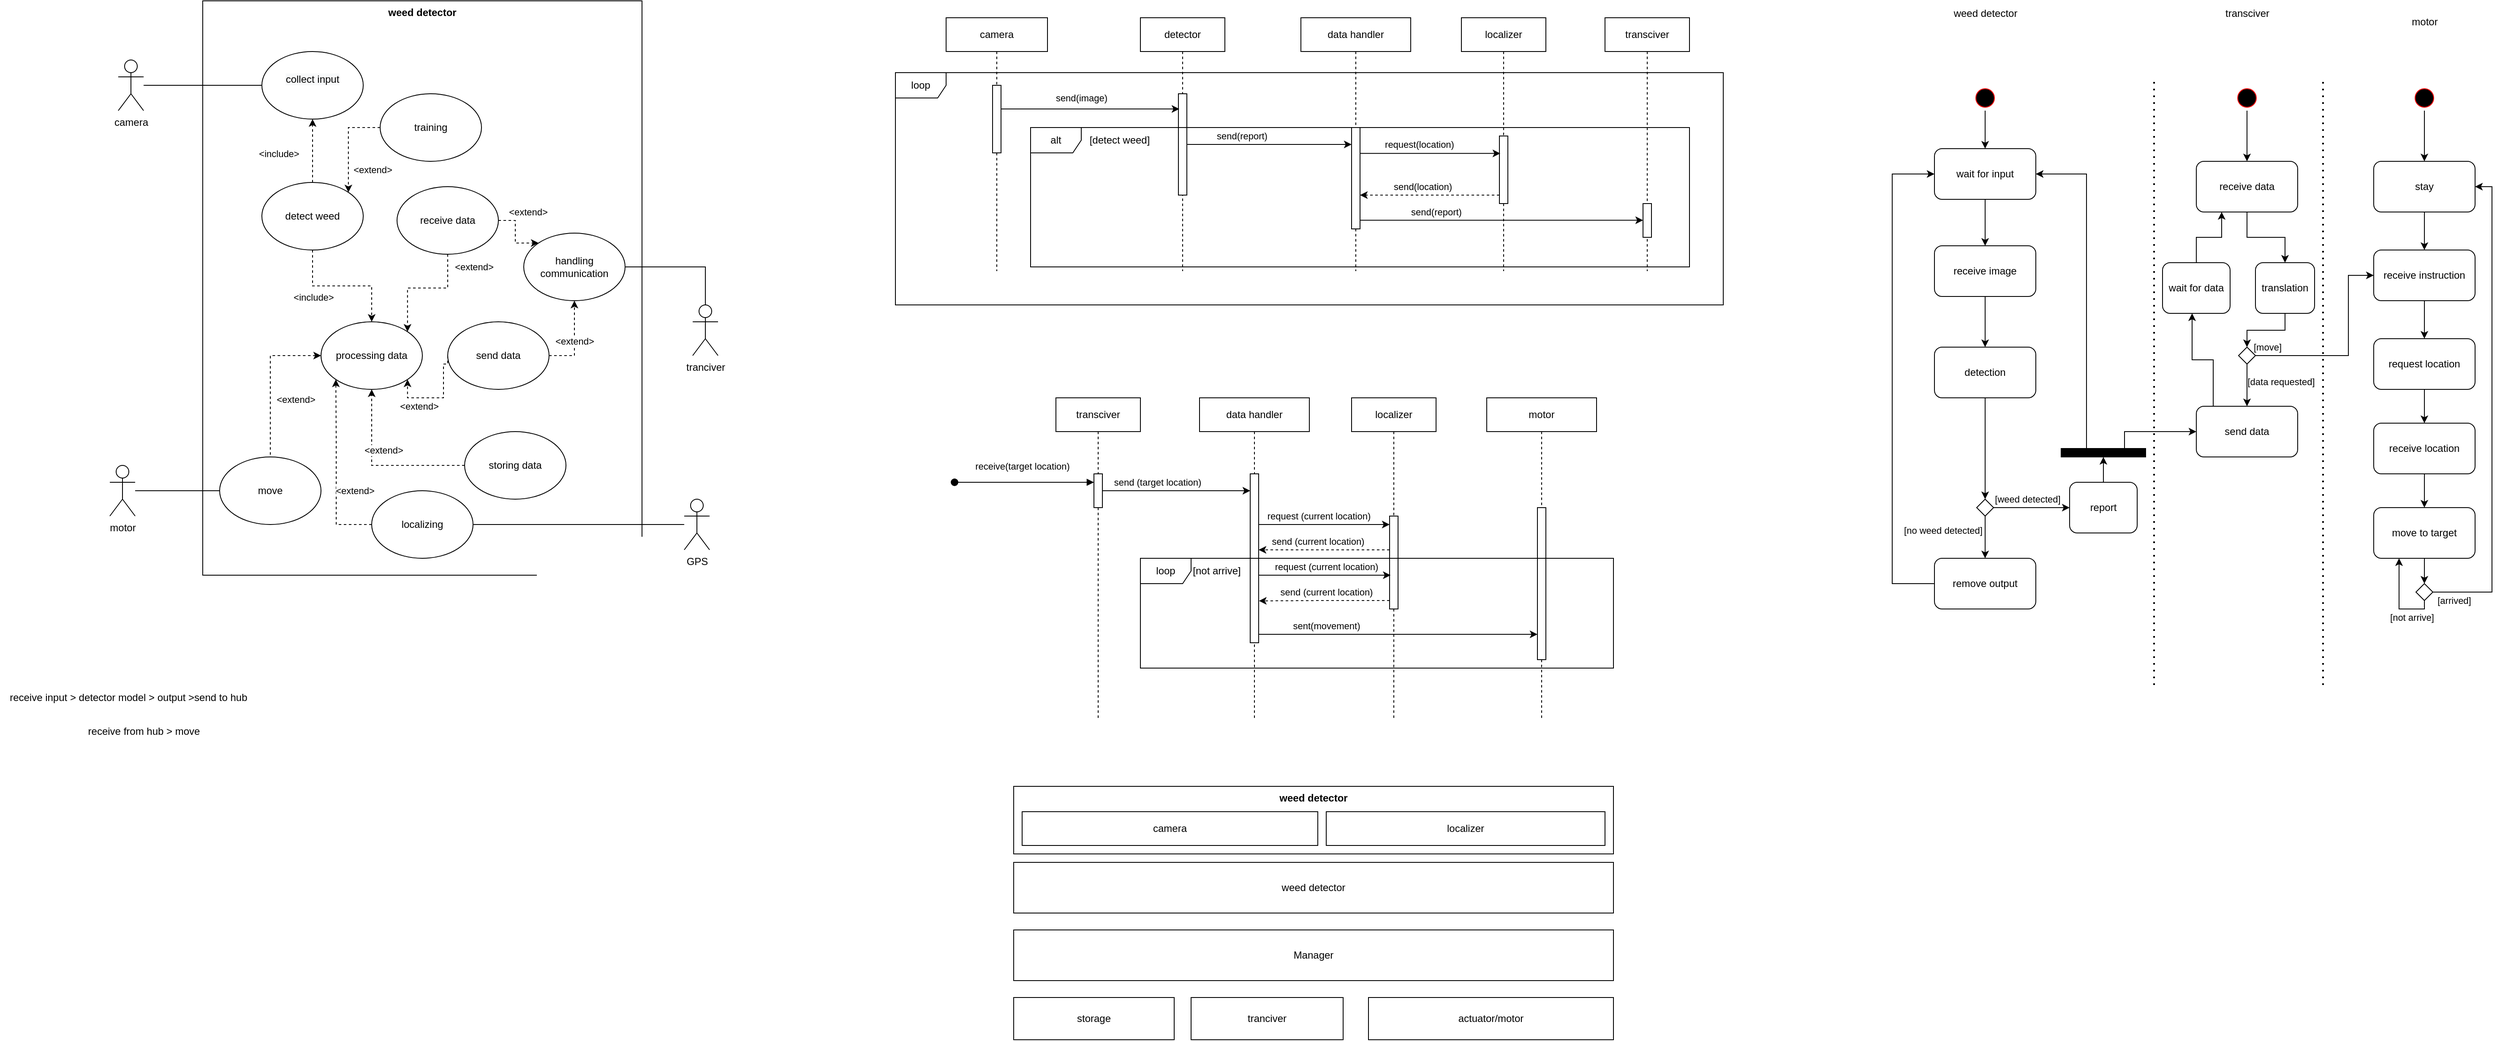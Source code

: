 <mxfile version="20.2.3" type="device"><diagram id="cPdvbUJufY-7eQ-zWyIQ" name="Page-1"><mxGraphModel dx="2062" dy="1217" grid="1" gridSize="10" guides="1" tooltips="1" connect="1" arrows="1" fold="1" page="1" pageScale="1.5" pageWidth="900" pageHeight="1600" math="0" shadow="0"><root><mxCell id="0"/><mxCell id="1" parent="0"/><mxCell id="pvuT9iP43t18i5Wl4OXj-112" value="weed detector" style="shape=rect;html=1;verticalAlign=top;fontStyle=1;whiteSpace=wrap;align=center;" parent="1" vertex="1"><mxGeometry x="1210" y="1160" width="710" height="80" as="geometry"/></mxCell><mxCell id="pvuT9iP43t18i5Wl4OXj-4" value="weed detector" style="shape=rect;html=1;verticalAlign=top;fontStyle=1;whiteSpace=wrap;align=center;" parent="1" vertex="1"><mxGeometry x="250" y="230" width="520" height="680" as="geometry"/></mxCell><mxCell id="pvuT9iP43t18i5Wl4OXj-39" style="edgeStyle=orthogonalEdgeStyle;rounded=0;orthogonalLoop=1;jettySize=auto;html=1;startArrow=none;startFill=0;endArrow=none;endFill=0;" parent="1" source="pvuT9iP43t18i5Wl4OXj-3" target="pvuT9iP43t18i5Wl4OXj-8" edge="1"><mxGeometry relative="1" as="geometry"><Array as="points"><mxPoint x="220" y="330"/><mxPoint x="220" y="330"/></Array></mxGeometry></mxCell><mxCell id="pvuT9iP43t18i5Wl4OXj-3" value="camera" style="shape=umlActor;html=1;verticalLabelPosition=bottom;verticalAlign=top;align=center;" parent="1" vertex="1"><mxGeometry x="150" y="300" width="30" height="60" as="geometry"/></mxCell><mxCell id="pvuT9iP43t18i5Wl4OXj-8" value="&#10;&lt;span style=&quot;color: rgb(0, 0, 0); font-family: Helvetica; font-size: 12px; font-style: normal; font-variant-ligatures: normal; font-variant-caps: normal; font-weight: 400; letter-spacing: normal; orphans: 2; text-align: center; text-indent: 0px; text-transform: none; widows: 2; word-spacing: 0px; -webkit-text-stroke-width: 0px; background-color: rgb(248, 249, 250); text-decoration-thickness: initial; text-decoration-style: initial; text-decoration-color: initial; float: none; display: inline !important;&quot;&gt;collect input&lt;/span&gt;&#10;&#10;" style="ellipse;whiteSpace=wrap;html=1;" parent="1" vertex="1"><mxGeometry x="320" y="290" width="120" height="80" as="geometry"/></mxCell><mxCell id="pvuT9iP43t18i5Wl4OXj-17" style="edgeStyle=orthogonalEdgeStyle;rounded=0;orthogonalLoop=1;jettySize=auto;html=1;dashed=1;" parent="1" source="pvuT9iP43t18i5Wl4OXj-9" target="pvuT9iP43t18i5Wl4OXj-8" edge="1"><mxGeometry relative="1" as="geometry"/></mxCell><mxCell id="pvuT9iP43t18i5Wl4OXj-18" value="&amp;lt;include&amp;gt;" style="edgeLabel;html=1;align=center;verticalAlign=middle;resizable=0;points=[];" parent="pvuT9iP43t18i5Wl4OXj-17" vertex="1" connectable="0"><mxGeometry x="-0.263" y="3" relative="1" as="geometry"><mxPoint x="-37" y="-7" as="offset"/></mxGeometry></mxCell><mxCell id="pvuT9iP43t18i5Wl4OXj-20" style="edgeStyle=orthogonalEdgeStyle;rounded=0;orthogonalLoop=1;jettySize=auto;html=1;dashed=1;" parent="1" source="pvuT9iP43t18i5Wl4OXj-9" target="pvuT9iP43t18i5Wl4OXj-16" edge="1"><mxGeometry relative="1" as="geometry"/></mxCell><mxCell id="pvuT9iP43t18i5Wl4OXj-47" value="&amp;lt;include&amp;gt;" style="edgeLabel;html=1;align=center;verticalAlign=middle;resizable=0;points=[];" parent="pvuT9iP43t18i5Wl4OXj-20" vertex="1" connectable="0"><mxGeometry x="-0.107" y="5" relative="1" as="geometry"><mxPoint x="-26" y="18" as="offset"/></mxGeometry></mxCell><mxCell id="pvuT9iP43t18i5Wl4OXj-9" value="detect weed" style="ellipse;whiteSpace=wrap;html=1;" parent="1" vertex="1"><mxGeometry x="320" y="445" width="120" height="80" as="geometry"/></mxCell><mxCell id="I9zt_ME1HJz6lE2n356L-4" style="edgeStyle=orthogonalEdgeStyle;rounded=0;orthogonalLoop=1;jettySize=auto;html=1;dashed=1;endArrow=classic;endFill=1;" parent="1" source="pvuT9iP43t18i5Wl4OXj-12" target="I9zt_ME1HJz6lE2n356L-1" edge="1"><mxGeometry relative="1" as="geometry"><Array as="points"><mxPoint x="690" y="650"/></Array></mxGeometry></mxCell><mxCell id="I9zt_ME1HJz6lE2n356L-5" value="&amp;lt;extend&amp;gt;" style="edgeLabel;html=1;align=center;verticalAlign=middle;resizable=0;points=[];" parent="I9zt_ME1HJz6lE2n356L-4" vertex="1" connectable="0"><mxGeometry x="-0.009" relative="1" as="geometry"><mxPoint as="offset"/></mxGeometry></mxCell><mxCell id="pvuT9iP43t18i5Wl4OXj-12" value="send data" style="ellipse;whiteSpace=wrap;html=1;" parent="1" vertex="1"><mxGeometry x="540" y="610" width="120" height="80" as="geometry"/></mxCell><mxCell id="I9zt_ME1HJz6lE2n356L-3" style="edgeStyle=orthogonalEdgeStyle;rounded=0;orthogonalLoop=1;jettySize=auto;html=1;entryX=0;entryY=0;entryDx=0;entryDy=0;endArrow=classic;endFill=1;dashed=1;" parent="1" source="pvuT9iP43t18i5Wl4OXj-13" target="I9zt_ME1HJz6lE2n356L-1" edge="1"><mxGeometry relative="1" as="geometry"/></mxCell><mxCell id="I9zt_ME1HJz6lE2n356L-6" value="&amp;lt;extend&amp;gt;" style="edgeLabel;html=1;align=center;verticalAlign=middle;resizable=0;points=[];" parent="I9zt_ME1HJz6lE2n356L-3" vertex="1" connectable="0"><mxGeometry x="-0.549" relative="1" as="geometry"><mxPoint x="18" y="-10" as="offset"/></mxGeometry></mxCell><mxCell id="pvuT9iP43t18i5Wl4OXj-13" value="receive data" style="ellipse;whiteSpace=wrap;html=1;" parent="1" vertex="1"><mxGeometry x="480" y="450" width="120" height="80" as="geometry"/></mxCell><mxCell id="pvuT9iP43t18i5Wl4OXj-14" value="tranciver" style="shape=umlActor;verticalLabelPosition=bottom;verticalAlign=top;html=1;outlineConnect=0;" parent="1" vertex="1"><mxGeometry x="830" y="590" width="30" height="60" as="geometry"/></mxCell><mxCell id="pvuT9iP43t18i5Wl4OXj-21" style="edgeStyle=orthogonalEdgeStyle;rounded=0;orthogonalLoop=1;jettySize=auto;html=1;entryX=1;entryY=0;entryDx=0;entryDy=0;dashed=1;" parent="1" source="pvuT9iP43t18i5Wl4OXj-13" target="pvuT9iP43t18i5Wl4OXj-16" edge="1"><mxGeometry relative="1" as="geometry"/></mxCell><mxCell id="pvuT9iP43t18i5Wl4OXj-23" value="&amp;lt;extend&amp;gt;" style="edgeLabel;html=1;align=center;verticalAlign=middle;resizable=0;points=[];" parent="pvuT9iP43t18i5Wl4OXj-21" vertex="1" connectable="0"><mxGeometry x="0.115" y="3" relative="1" as="geometry"><mxPoint x="68" y="-28" as="offset"/></mxGeometry></mxCell><mxCell id="pvuT9iP43t18i5Wl4OXj-22" style="edgeStyle=orthogonalEdgeStyle;rounded=0;orthogonalLoop=1;jettySize=auto;html=1;entryX=1;entryY=1;entryDx=0;entryDy=0;dashed=1;exitX=0;exitY=0.5;exitDx=0;exitDy=0;" parent="1" source="pvuT9iP43t18i5Wl4OXj-12" target="pvuT9iP43t18i5Wl4OXj-16" edge="1"><mxGeometry relative="1" as="geometry"><Array as="points"><mxPoint x="535" y="660"/><mxPoint x="535" y="700"/><mxPoint x="492" y="700"/></Array></mxGeometry></mxCell><mxCell id="pvuT9iP43t18i5Wl4OXj-24" value="&amp;lt;extend&amp;gt;" style="edgeLabel;html=1;align=center;verticalAlign=middle;resizable=0;points=[];" parent="pvuT9iP43t18i5Wl4OXj-22" vertex="1" connectable="0"><mxGeometry x="0.177" y="2" relative="1" as="geometry"><mxPoint x="-14" y="8" as="offset"/></mxGeometry></mxCell><mxCell id="pvuT9iP43t18i5Wl4OXj-45" style="edgeStyle=orthogonalEdgeStyle;rounded=0;orthogonalLoop=1;jettySize=auto;html=1;startArrow=classic;startFill=1;endArrow=none;endFill=0;exitX=0;exitY=0.5;exitDx=0;exitDy=0;dashed=1;" parent="1" source="pvuT9iP43t18i5Wl4OXj-16" target="pvuT9iP43t18i5Wl4OXj-33" edge="1"><mxGeometry relative="1" as="geometry"/></mxCell><mxCell id="pvuT9iP43t18i5Wl4OXj-46" value="&amp;lt;extend&amp;gt;" style="edgeLabel;html=1;align=center;verticalAlign=middle;resizable=0;points=[];" parent="pvuT9iP43t18i5Wl4OXj-45" vertex="1" connectable="0"><mxGeometry x="0.244" y="-1" relative="1" as="geometry"><mxPoint x="31" as="offset"/></mxGeometry></mxCell><mxCell id="pvuT9iP43t18i5Wl4OXj-16" value="processing data" style="ellipse;whiteSpace=wrap;html=1;" parent="1" vertex="1"><mxGeometry x="390" y="610" width="120" height="80" as="geometry"/></mxCell><mxCell id="pvuT9iP43t18i5Wl4OXj-25" value="receive input &amp;gt; detector model &amp;gt; output &amp;gt;send to hub&amp;nbsp;&amp;nbsp;" style="text;html=1;align=center;verticalAlign=middle;resizable=0;points=[];autosize=1;strokeColor=none;fillColor=none;" parent="1" vertex="1"><mxGeometry x="10" y="1040" width="310" height="30" as="geometry"/></mxCell><mxCell id="pvuT9iP43t18i5Wl4OXj-27" style="edgeStyle=orthogonalEdgeStyle;rounded=0;orthogonalLoop=1;jettySize=auto;html=1;entryX=1;entryY=0;entryDx=0;entryDy=0;dashed=1;" parent="1" source="pvuT9iP43t18i5Wl4OXj-26" target="pvuT9iP43t18i5Wl4OXj-9" edge="1"><mxGeometry relative="1" as="geometry"/></mxCell><mxCell id="pvuT9iP43t18i5Wl4OXj-28" value="&amp;lt;extend&amp;gt;" style="edgeLabel;html=1;align=center;verticalAlign=middle;resizable=0;points=[];" parent="pvuT9iP43t18i5Wl4OXj-27" vertex="1" connectable="0"><mxGeometry x="0.27" y="4" relative="1" as="geometry"><mxPoint x="24" y="15" as="offset"/></mxGeometry></mxCell><mxCell id="pvuT9iP43t18i5Wl4OXj-26" value="training" style="ellipse;whiteSpace=wrap;html=1;" parent="1" vertex="1"><mxGeometry x="460" y="340" width="120" height="80" as="geometry"/></mxCell><mxCell id="pvuT9iP43t18i5Wl4OXj-30" style="edgeStyle=orthogonalEdgeStyle;rounded=0;orthogonalLoop=1;jettySize=auto;html=1;dashed=1;" parent="1" source="pvuT9iP43t18i5Wl4OXj-29" target="pvuT9iP43t18i5Wl4OXj-16" edge="1"><mxGeometry relative="1" as="geometry"/></mxCell><mxCell id="pvuT9iP43t18i5Wl4OXj-31" value="&amp;lt;extend&amp;gt;" style="edgeLabel;html=1;align=center;verticalAlign=middle;resizable=0;points=[];" parent="pvuT9iP43t18i5Wl4OXj-30" vertex="1" connectable="0"><mxGeometry x="-0.154" y="-4" relative="1" as="geometry"><mxPoint x="-12" y="-14" as="offset"/></mxGeometry></mxCell><mxCell id="pvuT9iP43t18i5Wl4OXj-29" value="storing data" style="ellipse;whiteSpace=wrap;html=1;" parent="1" vertex="1"><mxGeometry x="560" y="740" width="120" height="80" as="geometry"/></mxCell><mxCell id="pvuT9iP43t18i5Wl4OXj-32" value="receive from hub &amp;gt; move" style="text;html=1;align=center;verticalAlign=middle;resizable=0;points=[];autosize=1;strokeColor=none;fillColor=none;" parent="1" vertex="1"><mxGeometry x="100" y="1080" width="160" height="30" as="geometry"/></mxCell><mxCell id="pvuT9iP43t18i5Wl4OXj-33" value="move" style="ellipse;whiteSpace=wrap;html=1;" parent="1" vertex="1"><mxGeometry x="270" y="770" width="120" height="80" as="geometry"/></mxCell><mxCell id="pvuT9iP43t18i5Wl4OXj-41" style="edgeStyle=orthogonalEdgeStyle;rounded=0;orthogonalLoop=1;jettySize=auto;html=1;startArrow=none;startFill=0;endArrow=none;endFill=0;" parent="1" source="pvuT9iP43t18i5Wl4OXj-36" target="pvuT9iP43t18i5Wl4OXj-33" edge="1"><mxGeometry relative="1" as="geometry"/></mxCell><mxCell id="pvuT9iP43t18i5Wl4OXj-36" value="motor" style="shape=umlActor;html=1;verticalLabelPosition=bottom;verticalAlign=top;align=center;" parent="1" vertex="1"><mxGeometry x="140" y="780" width="30" height="60" as="geometry"/></mxCell><mxCell id="pvuT9iP43t18i5Wl4OXj-49" value="camera" style="shape=umlLifeline;perimeter=lifelinePerimeter;whiteSpace=wrap;html=1;container=1;collapsible=0;recursiveResize=0;outlineConnect=0;" parent="1" vertex="1"><mxGeometry x="1130" y="250" width="120" height="300" as="geometry"/></mxCell><mxCell id="pvuT9iP43t18i5Wl4OXj-54" value="" style="html=1;points=[];perimeter=orthogonalPerimeter;" parent="pvuT9iP43t18i5Wl4OXj-49" vertex="1"><mxGeometry x="55" y="80" width="10" height="80" as="geometry"/></mxCell><mxCell id="pvuT9iP43t18i5Wl4OXj-50" value="detector" style="shape=umlLifeline;perimeter=lifelinePerimeter;whiteSpace=wrap;html=1;container=1;collapsible=0;recursiveResize=0;outlineConnect=0;" parent="1" vertex="1"><mxGeometry x="1360" y="250" width="100" height="300" as="geometry"/></mxCell><mxCell id="pvuT9iP43t18i5Wl4OXj-53" value="" style="html=1;points=[];perimeter=orthogonalPerimeter;" parent="pvuT9iP43t18i5Wl4OXj-50" vertex="1"><mxGeometry x="45" y="90" width="10" height="120" as="geometry"/></mxCell><mxCell id="pvuT9iP43t18i5Wl4OXj-51" value="data handler" style="shape=umlLifeline;perimeter=lifelinePerimeter;whiteSpace=wrap;html=1;container=1;collapsible=0;recursiveResize=0;outlineConnect=0;" parent="1" vertex="1"><mxGeometry x="1550" y="250" width="130" height="300" as="geometry"/></mxCell><mxCell id="pvuT9iP43t18i5Wl4OXj-61" value="" style="html=1;points=[];perimeter=orthogonalPerimeter;" parent="pvuT9iP43t18i5Wl4OXj-51" vertex="1"><mxGeometry x="60" y="130" width="10" height="120" as="geometry"/></mxCell><mxCell id="pvuT9iP43t18i5Wl4OXj-55" style="edgeStyle=orthogonalEdgeStyle;rounded=0;orthogonalLoop=1;jettySize=auto;html=1;startArrow=none;startFill=0;endArrow=classic;endFill=1;entryX=0.105;entryY=0.15;entryDx=0;entryDy=0;entryPerimeter=0;" parent="1" source="pvuT9iP43t18i5Wl4OXj-54" target="pvuT9iP43t18i5Wl4OXj-53" edge="1"><mxGeometry relative="1" as="geometry"><Array as="points"><mxPoint x="1320" y="358"/><mxPoint x="1320" y="358"/></Array></mxGeometry></mxCell><mxCell id="WRk2QS9JpFYSkqTnuc4q-79" value="send(image)" style="edgeLabel;html=1;align=center;verticalAlign=middle;resizable=0;points=[];" parent="pvuT9iP43t18i5Wl4OXj-55" vertex="1" connectable="0"><mxGeometry x="-0.606" y="1" relative="1" as="geometry"><mxPoint x="53" y="-12" as="offset"/></mxGeometry></mxCell><mxCell id="pvuT9iP43t18i5Wl4OXj-59" value="" style="group" parent="1" vertex="1" connectable="0"><mxGeometry x="1230" y="380" width="820" height="220" as="geometry"/></mxCell><mxCell id="pvuT9iP43t18i5Wl4OXj-57" value="alt" style="shape=umlFrame;whiteSpace=wrap;html=1;" parent="pvuT9iP43t18i5Wl4OXj-59" vertex="1"><mxGeometry width="780.0" height="165" as="geometry"/></mxCell><mxCell id="pvuT9iP43t18i5Wl4OXj-58" value="[detect weed]" style="text;html=1;align=center;verticalAlign=middle;resizable=0;points=[];autosize=1;strokeColor=none;fillColor=none;" parent="pvuT9iP43t18i5Wl4OXj-59" vertex="1"><mxGeometry x="60.003" width="90" height="30" as="geometry"/></mxCell><mxCell id="pvuT9iP43t18i5Wl4OXj-62" style="edgeStyle=orthogonalEdgeStyle;rounded=0;orthogonalLoop=1;jettySize=auto;html=1;startArrow=none;startFill=0;endArrow=classic;endFill=1;" parent="1" source="pvuT9iP43t18i5Wl4OXj-53" target="pvuT9iP43t18i5Wl4OXj-61" edge="1"><mxGeometry relative="1" as="geometry"><Array as="points"><mxPoint x="1530" y="400"/><mxPoint x="1530" y="400"/></Array></mxGeometry></mxCell><mxCell id="WRk2QS9JpFYSkqTnuc4q-80" value="send(report)" style="edgeLabel;html=1;align=center;verticalAlign=middle;resizable=0;points=[];" parent="pvuT9iP43t18i5Wl4OXj-62" vertex="1" connectable="0"><mxGeometry x="-0.655" y="1" relative="1" as="geometry"><mxPoint x="31" y="-9" as="offset"/></mxGeometry></mxCell><mxCell id="pvuT9iP43t18i5Wl4OXj-66" style="edgeStyle=orthogonalEdgeStyle;rounded=0;orthogonalLoop=1;jettySize=auto;html=1;startArrow=none;startFill=0;endArrow=none;endFill=0;" parent="1" source="pvuT9iP43t18i5Wl4OXj-64" target="pvuT9iP43t18i5Wl4OXj-65" edge="1"><mxGeometry relative="1" as="geometry"/></mxCell><mxCell id="pvuT9iP43t18i5Wl4OXj-67" style="edgeStyle=orthogonalEdgeStyle;rounded=0;orthogonalLoop=1;jettySize=auto;html=1;entryX=0;entryY=1;entryDx=0;entryDy=0;startArrow=none;startFill=0;endArrow=classic;endFill=1;dashed=1;" parent="1" source="pvuT9iP43t18i5Wl4OXj-64" target="pvuT9iP43t18i5Wl4OXj-16" edge="1"><mxGeometry relative="1" as="geometry"><Array as="points"><mxPoint x="408" y="850"/><mxPoint x="408" y="750"/></Array></mxGeometry></mxCell><mxCell id="pvuT9iP43t18i5Wl4OXj-68" value="&amp;lt;extend&amp;gt;" style="edgeLabel;html=1;align=center;verticalAlign=middle;resizable=0;points=[];" parent="pvuT9iP43t18i5Wl4OXj-67" vertex="1" connectable="0"><mxGeometry x="-0.271" y="-2" relative="1" as="geometry"><mxPoint x="20" y="-4" as="offset"/></mxGeometry></mxCell><mxCell id="pvuT9iP43t18i5Wl4OXj-64" value="localizing" style="ellipse;whiteSpace=wrap;html=1;" parent="1" vertex="1"><mxGeometry x="450" y="810" width="120" height="80" as="geometry"/></mxCell><mxCell id="pvuT9iP43t18i5Wl4OXj-65" value="GPS" style="shape=umlActor;verticalLabelPosition=bottom;verticalAlign=top;html=1;outlineConnect=0;" parent="1" vertex="1"><mxGeometry x="820" y="820" width="30" height="60" as="geometry"/></mxCell><mxCell id="pvuT9iP43t18i5Wl4OXj-69" value="localizer" style="shape=umlLifeline;perimeter=lifelinePerimeter;whiteSpace=wrap;html=1;container=1;collapsible=0;recursiveResize=0;outlineConnect=0;" parent="1" vertex="1"><mxGeometry x="1740" y="250" width="100" height="300" as="geometry"/></mxCell><mxCell id="pvuT9iP43t18i5Wl4OXj-71" value="" style="html=1;points=[];perimeter=orthogonalPerimeter;" parent="pvuT9iP43t18i5Wl4OXj-69" vertex="1"><mxGeometry x="45" y="140" width="10" height="80" as="geometry"/></mxCell><mxCell id="pvuT9iP43t18i5Wl4OXj-70" value="transciver" style="shape=umlLifeline;perimeter=lifelinePerimeter;whiteSpace=wrap;html=1;container=1;collapsible=0;recursiveResize=0;outlineConnect=0;" parent="1" vertex="1"><mxGeometry x="1910" y="250" width="100" height="300" as="geometry"/></mxCell><mxCell id="pvuT9iP43t18i5Wl4OXj-72" value="" style="html=1;points=[];perimeter=orthogonalPerimeter;" parent="pvuT9iP43t18i5Wl4OXj-70" vertex="1"><mxGeometry x="45" y="220" width="10" height="40" as="geometry"/></mxCell><mxCell id="pvuT9iP43t18i5Wl4OXj-75" style="edgeStyle=orthogonalEdgeStyle;rounded=0;orthogonalLoop=1;jettySize=auto;html=1;startArrow=none;startFill=0;endArrow=classic;endFill=1;entryX=0.102;entryY=0.258;entryDx=0;entryDy=0;entryPerimeter=0;" parent="1" source="pvuT9iP43t18i5Wl4OXj-61" target="pvuT9iP43t18i5Wl4OXj-71" edge="1"><mxGeometry relative="1" as="geometry"><mxPoint x="1760" y="420" as="targetPoint"/><Array as="points"><mxPoint x="1700" y="410"/></Array></mxGeometry></mxCell><mxCell id="WRk2QS9JpFYSkqTnuc4q-81" value="request(location)" style="edgeLabel;html=1;align=center;verticalAlign=middle;resizable=0;points=[];" parent="pvuT9iP43t18i5Wl4OXj-75" vertex="1" connectable="0"><mxGeometry x="-0.574" y="2" relative="1" as="geometry"><mxPoint x="34" y="-9" as="offset"/></mxGeometry></mxCell><mxCell id="pvuT9iP43t18i5Wl4OXj-77" style="edgeStyle=orthogonalEdgeStyle;rounded=0;orthogonalLoop=1;jettySize=auto;html=1;startArrow=none;startFill=0;endArrow=classic;endFill=1;dashed=1;" parent="1" source="pvuT9iP43t18i5Wl4OXj-71" target="pvuT9iP43t18i5Wl4OXj-61" edge="1"><mxGeometry relative="1" as="geometry"><Array as="points"><mxPoint x="1740" y="460"/><mxPoint x="1740" y="460"/></Array></mxGeometry></mxCell><mxCell id="WRk2QS9JpFYSkqTnuc4q-82" value="send(location)" style="edgeLabel;html=1;align=center;verticalAlign=middle;resizable=0;points=[];" parent="pvuT9iP43t18i5Wl4OXj-77" vertex="1" connectable="0"><mxGeometry x="0.105" relative="1" as="geometry"><mxPoint y="-10" as="offset"/></mxGeometry></mxCell><mxCell id="pvuT9iP43t18i5Wl4OXj-78" style="edgeStyle=orthogonalEdgeStyle;rounded=0;orthogonalLoop=1;jettySize=auto;html=1;entryX=0.004;entryY=0.494;entryDx=0;entryDy=0;entryPerimeter=0;startArrow=none;startFill=0;endArrow=classic;endFill=1;" parent="1" source="pvuT9iP43t18i5Wl4OXj-61" target="pvuT9iP43t18i5Wl4OXj-72" edge="1"><mxGeometry relative="1" as="geometry"><Array as="points"><mxPoint x="1787" y="490"/></Array></mxGeometry></mxCell><mxCell id="WRk2QS9JpFYSkqTnuc4q-83" value="send(report)" style="edgeLabel;html=1;align=center;verticalAlign=middle;resizable=0;points=[];" parent="pvuT9iP43t18i5Wl4OXj-78" vertex="1" connectable="0"><mxGeometry x="-0.373" relative="1" as="geometry"><mxPoint x="-15" y="-10" as="offset"/></mxGeometry></mxCell><mxCell id="pvuT9iP43t18i5Wl4OXj-79" value="transciver" style="shape=umlLifeline;perimeter=lifelinePerimeter;whiteSpace=wrap;html=1;container=1;collapsible=0;recursiveResize=0;outlineConnect=0;" parent="1" vertex="1"><mxGeometry x="1260" y="700" width="100" height="380" as="geometry"/></mxCell><mxCell id="pvuT9iP43t18i5Wl4OXj-80" value="" style="html=1;points=[];perimeter=orthogonalPerimeter;" parent="pvuT9iP43t18i5Wl4OXj-79" vertex="1"><mxGeometry x="45" y="90" width="10" height="40" as="geometry"/></mxCell><mxCell id="pvuT9iP43t18i5Wl4OXj-113" value="receive(target location)" style="html=1;verticalAlign=bottom;startArrow=oval;startFill=1;endArrow=block;startSize=8;rounded=0;" parent="pvuT9iP43t18i5Wl4OXj-79" edge="1"><mxGeometry x="-0.03" y="10" width="60" relative="1" as="geometry"><mxPoint x="-120" y="100" as="sourcePoint"/><mxPoint x="45" y="100" as="targetPoint"/><mxPoint as="offset"/></mxGeometry></mxCell><mxCell id="pvuT9iP43t18i5Wl4OXj-81" value="localizer" style="shape=umlLifeline;perimeter=lifelinePerimeter;whiteSpace=wrap;html=1;container=1;collapsible=0;recursiveResize=0;outlineConnect=0;" parent="1" vertex="1"><mxGeometry x="1610" y="700" width="100" height="380" as="geometry"/></mxCell><mxCell id="pvuT9iP43t18i5Wl4OXj-82" value="" style="html=1;points=[];perimeter=orthogonalPerimeter;" parent="pvuT9iP43t18i5Wl4OXj-81" vertex="1"><mxGeometry x="45" y="140" width="10" height="110" as="geometry"/></mxCell><mxCell id="pvuT9iP43t18i5Wl4OXj-83" value="data handler" style="shape=umlLifeline;perimeter=lifelinePerimeter;whiteSpace=wrap;html=1;container=1;collapsible=0;recursiveResize=0;outlineConnect=0;" parent="1" vertex="1"><mxGeometry x="1430" y="700" width="130" height="380" as="geometry"/></mxCell><mxCell id="pvuT9iP43t18i5Wl4OXj-84" value="" style="html=1;points=[];perimeter=orthogonalPerimeter;" parent="pvuT9iP43t18i5Wl4OXj-83" vertex="1"><mxGeometry x="60" y="90" width="10" height="200" as="geometry"/></mxCell><mxCell id="pvuT9iP43t18i5Wl4OXj-96" style="edgeStyle=orthogonalEdgeStyle;rounded=0;orthogonalLoop=1;jettySize=auto;html=1;entryX=0.12;entryY=0.671;entryDx=0;entryDy=0;entryPerimeter=0;startArrow=none;startFill=0;endArrow=classic;endFill=1;" parent="pvuT9iP43t18i5Wl4OXj-83" edge="1"><mxGeometry relative="1" as="geometry"><mxPoint x="70" y="212.9" as="sourcePoint"/><mxPoint x="226.2" y="210.0" as="targetPoint"/><Array as="points"><mxPoint x="70" y="209.9"/></Array></mxGeometry></mxCell><mxCell id="WRk2QS9JpFYSkqTnuc4q-87" value="request (current location)" style="edgeLabel;html=1;align=center;verticalAlign=middle;resizable=0;points=[];" parent="pvuT9iP43t18i5Wl4OXj-96" vertex="1" connectable="0"><mxGeometry x="-0.074" y="-2" relative="1" as="geometry"><mxPoint x="9" y="-12" as="offset"/></mxGeometry></mxCell><mxCell id="pvuT9iP43t18i5Wl4OXj-86" value="motor" style="shape=umlLifeline;perimeter=lifelinePerimeter;whiteSpace=wrap;html=1;container=1;collapsible=0;recursiveResize=0;outlineConnect=0;" parent="1" vertex="1"><mxGeometry x="1770" y="700" width="130" height="380" as="geometry"/></mxCell><mxCell id="pvuT9iP43t18i5Wl4OXj-87" value="" style="html=1;points=[];perimeter=orthogonalPerimeter;" parent="pvuT9iP43t18i5Wl4OXj-86" vertex="1"><mxGeometry x="60" y="130" width="10" height="180" as="geometry"/></mxCell><mxCell id="pvuT9iP43t18i5Wl4OXj-88" style="edgeStyle=orthogonalEdgeStyle;rounded=0;orthogonalLoop=1;jettySize=auto;html=1;startArrow=none;startFill=0;endArrow=classic;endFill=1;" parent="1" source="pvuT9iP43t18i5Wl4OXj-80" target="pvuT9iP43t18i5Wl4OXj-84" edge="1"><mxGeometry relative="1" as="geometry"><Array as="points"><mxPoint x="1450" y="810"/><mxPoint x="1450" y="810"/></Array></mxGeometry></mxCell><mxCell id="WRk2QS9JpFYSkqTnuc4q-84" value="send (target location)" style="edgeLabel;html=1;align=center;verticalAlign=middle;resizable=0;points=[];" parent="pvuT9iP43t18i5Wl4OXj-88" vertex="1" connectable="0"><mxGeometry x="-0.097" y="3" relative="1" as="geometry"><mxPoint x="-14" y="-7" as="offset"/></mxGeometry></mxCell><mxCell id="pvuT9iP43t18i5Wl4OXj-89" style="edgeStyle=orthogonalEdgeStyle;rounded=0;orthogonalLoop=1;jettySize=auto;html=1;startArrow=none;startFill=0;endArrow=classic;endFill=1;" parent="1" source="pvuT9iP43t18i5Wl4OXj-84" target="pvuT9iP43t18i5Wl4OXj-82" edge="1"><mxGeometry relative="1" as="geometry"><Array as="points"><mxPoint x="1620" y="850"/><mxPoint x="1620" y="850"/></Array></mxGeometry></mxCell><mxCell id="WRk2QS9JpFYSkqTnuc4q-85" value="request (current location)" style="edgeLabel;html=1;align=center;verticalAlign=middle;resizable=0;points=[];" parent="pvuT9iP43t18i5Wl4OXj-89" vertex="1" connectable="0"><mxGeometry x="-0.168" y="1" relative="1" as="geometry"><mxPoint x="6" y="-9" as="offset"/></mxGeometry></mxCell><mxCell id="pvuT9iP43t18i5Wl4OXj-90" style="edgeStyle=orthogonalEdgeStyle;rounded=0;orthogonalLoop=1;jettySize=auto;html=1;startArrow=none;startFill=0;endArrow=classic;endFill=1;dashed=1;" parent="1" source="pvuT9iP43t18i5Wl4OXj-82" target="pvuT9iP43t18i5Wl4OXj-84" edge="1"><mxGeometry relative="1" as="geometry"><Array as="points"><mxPoint x="1530" y="880"/><mxPoint x="1530" y="880"/></Array></mxGeometry></mxCell><mxCell id="WRk2QS9JpFYSkqTnuc4q-86" value="send (current location)" style="edgeLabel;html=1;align=center;verticalAlign=middle;resizable=0;points=[];" parent="pvuT9iP43t18i5Wl4OXj-90" vertex="1" connectable="0"><mxGeometry x="0.137" y="-2" relative="1" as="geometry"><mxPoint x="3" y="-8" as="offset"/></mxGeometry></mxCell><mxCell id="pvuT9iP43t18i5Wl4OXj-91" style="edgeStyle=orthogonalEdgeStyle;rounded=0;orthogonalLoop=1;jettySize=auto;html=1;startArrow=none;startFill=0;endArrow=classic;endFill=1;" parent="1" source="pvuT9iP43t18i5Wl4OXj-84" target="pvuT9iP43t18i5Wl4OXj-87" edge="1"><mxGeometry relative="1" as="geometry"><Array as="points"><mxPoint x="1710" y="980"/><mxPoint x="1710" y="980"/></Array></mxGeometry></mxCell><mxCell id="WRk2QS9JpFYSkqTnuc4q-89" value="sent(movement)" style="edgeLabel;html=1;align=center;verticalAlign=middle;resizable=0;points=[];" parent="pvuT9iP43t18i5Wl4OXj-91" vertex="1" connectable="0"><mxGeometry x="0.047" relative="1" as="geometry"><mxPoint x="-93" y="-10" as="offset"/></mxGeometry></mxCell><mxCell id="pvuT9iP43t18i5Wl4OXj-95" style="edgeStyle=orthogonalEdgeStyle;rounded=0;orthogonalLoop=1;jettySize=auto;html=1;dashed=1;startArrow=none;startFill=0;endArrow=classic;endFill=1;entryX=1.033;entryY=0.752;entryDx=0;entryDy=0;entryPerimeter=0;" parent="1" source="pvuT9iP43t18i5Wl4OXj-82" target="pvuT9iP43t18i5Wl4OXj-84" edge="1"><mxGeometry relative="1" as="geometry"><mxPoint x="1500" y="930" as="targetPoint"/><Array as="points"><mxPoint x="1580" y="940"/><mxPoint x="1580" y="940"/></Array></mxGeometry></mxCell><mxCell id="WRk2QS9JpFYSkqTnuc4q-88" value="send (current location)" style="edgeLabel;html=1;align=center;verticalAlign=middle;resizable=0;points=[];" parent="pvuT9iP43t18i5Wl4OXj-95" vertex="1" connectable="0"><mxGeometry x="-0.2" relative="1" as="geometry"><mxPoint x="-13" y="-10" as="offset"/></mxGeometry></mxCell><mxCell id="pvuT9iP43t18i5Wl4OXj-97" value="loop" style="shape=umlFrame;whiteSpace=wrap;html=1;" parent="1" vertex="1"><mxGeometry x="1360" y="890" width="560" height="130" as="geometry"/></mxCell><mxCell id="pvuT9iP43t18i5Wl4OXj-101" value="Manager" style="rounded=0;whiteSpace=wrap;html=1;" parent="1" vertex="1"><mxGeometry x="1210" y="1330" width="710" height="60" as="geometry"/></mxCell><mxCell id="pvuT9iP43t18i5Wl4OXj-102" value="tranciver" style="rounded=0;whiteSpace=wrap;html=1;" parent="1" vertex="1"><mxGeometry x="1420" y="1410" width="180" height="50" as="geometry"/></mxCell><mxCell id="pvuT9iP43t18i5Wl4OXj-106" value="storage" style="rounded=0;whiteSpace=wrap;html=1;" parent="1" vertex="1"><mxGeometry x="1210" y="1410" width="190" height="50" as="geometry"/></mxCell><mxCell id="pvuT9iP43t18i5Wl4OXj-107" value="actuator/motor" style="rounded=0;whiteSpace=wrap;html=1;" parent="1" vertex="1"><mxGeometry x="1630" y="1410" width="290" height="50" as="geometry"/></mxCell><mxCell id="pvuT9iP43t18i5Wl4OXj-109" value="camera" style="rounded=0;whiteSpace=wrap;html=1;" parent="1" vertex="1"><mxGeometry x="1220" y="1190" width="350" height="40" as="geometry"/></mxCell><mxCell id="pvuT9iP43t18i5Wl4OXj-108" value="localizer" style="rounded=0;whiteSpace=wrap;html=1;" parent="1" vertex="1"><mxGeometry x="1580" y="1190" width="330" height="40" as="geometry"/></mxCell><mxCell id="pvuT9iP43t18i5Wl4OXj-111" value="weed detector" style="rounded=0;whiteSpace=wrap;html=1;" parent="1" vertex="1"><mxGeometry x="1210" y="1250" width="710" height="60" as="geometry"/></mxCell><mxCell id="WRk2QS9JpFYSkqTnuc4q-18" style="edgeStyle=orthogonalEdgeStyle;rounded=0;orthogonalLoop=1;jettySize=auto;html=1;" parent="1" source="WRk2QS9JpFYSkqTnuc4q-5" target="WRk2QS9JpFYSkqTnuc4q-6" edge="1"><mxGeometry relative="1" as="geometry"/></mxCell><mxCell id="WRk2QS9JpFYSkqTnuc4q-5" value="receive image" style="rounded=1;whiteSpace=wrap;html=1;" parent="1" vertex="1"><mxGeometry x="2300" y="520" width="120" height="60" as="geometry"/></mxCell><mxCell id="WRk2QS9JpFYSkqTnuc4q-15" style="edgeStyle=orthogonalEdgeStyle;rounded=0;orthogonalLoop=1;jettySize=auto;html=1;" parent="1" source="WRk2QS9JpFYSkqTnuc4q-6" target="WRk2QS9JpFYSkqTnuc4q-14" edge="1"><mxGeometry relative="1" as="geometry"/></mxCell><mxCell id="WRk2QS9JpFYSkqTnuc4q-6" value="detection" style="rounded=1;whiteSpace=wrap;html=1;" parent="1" vertex="1"><mxGeometry x="2300" y="640" width="120" height="60" as="geometry"/></mxCell><mxCell id="WRk2QS9JpFYSkqTnuc4q-65" style="edgeStyle=orthogonalEdgeStyle;rounded=0;orthogonalLoop=1;jettySize=auto;html=1;strokeColor=#000000;entryX=0;entryY=0.5;entryDx=0;entryDy=0;" parent="1" source="WRk2QS9JpFYSkqTnuc4q-7" target="WRk2QS9JpFYSkqTnuc4q-63" edge="1"><mxGeometry relative="1" as="geometry"><mxPoint x="2240" y="440" as="targetPoint"/><Array as="points"><mxPoint x="2250" y="920"/><mxPoint x="2250" y="435"/></Array></mxGeometry></mxCell><mxCell id="WRk2QS9JpFYSkqTnuc4q-7" value="remove output" style="rounded=1;whiteSpace=wrap;html=1;" parent="1" vertex="1"><mxGeometry x="2300" y="890" width="120" height="60" as="geometry"/></mxCell><mxCell id="WRk2QS9JpFYSkqTnuc4q-8" value="" style="endArrow=none;dashed=1;html=1;dashPattern=1 3;strokeWidth=2;rounded=0;" parent="1" edge="1"><mxGeometry width="50" height="50" relative="1" as="geometry"><mxPoint x="2560" y="1040" as="sourcePoint"/><mxPoint x="2560" y="320" as="targetPoint"/></mxGeometry></mxCell><mxCell id="WRk2QS9JpFYSkqTnuc4q-61" style="edgeStyle=orthogonalEdgeStyle;rounded=0;orthogonalLoop=1;jettySize=auto;html=1;strokeColor=#000000;" parent="1" source="WRk2QS9JpFYSkqTnuc4q-9" target="WRk2QS9JpFYSkqTnuc4q-60" edge="1"><mxGeometry relative="1" as="geometry"><Array as="points"><mxPoint x="2630" y="655"/><mxPoint x="2605" y="655"/></Array></mxGeometry></mxCell><mxCell id="WRk2QS9JpFYSkqTnuc4q-9" value="send data" style="rounded=1;whiteSpace=wrap;html=1;" parent="1" vertex="1"><mxGeometry x="2610" y="710" width="120" height="60" as="geometry"/></mxCell><mxCell id="WRk2QS9JpFYSkqTnuc4q-16" style="edgeStyle=orthogonalEdgeStyle;rounded=0;orthogonalLoop=1;jettySize=auto;html=1;" parent="1" source="WRk2QS9JpFYSkqTnuc4q-14" target="WRk2QS9JpFYSkqTnuc4q-7" edge="1"><mxGeometry relative="1" as="geometry"/></mxCell><mxCell id="WRk2QS9JpFYSkqTnuc4q-59" value="[no weed detected]" style="edgeLabel;html=1;align=center;verticalAlign=middle;resizable=0;points=[];" parent="WRk2QS9JpFYSkqTnuc4q-16" vertex="1" connectable="0"><mxGeometry x="-0.406" relative="1" as="geometry"><mxPoint x="-50" y="2" as="offset"/></mxGeometry></mxCell><mxCell id="WRk2QS9JpFYSkqTnuc4q-17" style="edgeStyle=orthogonalEdgeStyle;rounded=0;orthogonalLoop=1;jettySize=auto;html=1;entryX=0;entryY=0.5;entryDx=0;entryDy=0;startArrow=none;exitX=0.75;exitY=0;exitDx=0;exitDy=0;" parent="1" source="WRk2QS9JpFYSkqTnuc4q-73" target="WRk2QS9JpFYSkqTnuc4q-9" edge="1"><mxGeometry relative="1" as="geometry"/></mxCell><mxCell id="WRk2QS9JpFYSkqTnuc4q-70" style="edgeStyle=orthogonalEdgeStyle;rounded=0;orthogonalLoop=1;jettySize=auto;html=1;strokeColor=#000000;" parent="1" source="WRk2QS9JpFYSkqTnuc4q-14" target="WRk2QS9JpFYSkqTnuc4q-67" edge="1"><mxGeometry relative="1" as="geometry"/></mxCell><mxCell id="WRk2QS9JpFYSkqTnuc4q-71" value="[weed detected]" style="edgeLabel;html=1;align=center;verticalAlign=middle;resizable=0;points=[];" parent="WRk2QS9JpFYSkqTnuc4q-70" vertex="1" connectable="0"><mxGeometry x="-0.243" y="4" relative="1" as="geometry"><mxPoint x="6" y="-6" as="offset"/></mxGeometry></mxCell><mxCell id="WRk2QS9JpFYSkqTnuc4q-14" value="" style="rhombus;whiteSpace=wrap;html=1;" parent="1" vertex="1"><mxGeometry x="2350" y="820" width="20" height="20" as="geometry"/></mxCell><mxCell id="WRk2QS9JpFYSkqTnuc4q-19" value="" style="endArrow=none;dashed=1;html=1;dashPattern=1 3;strokeWidth=2;rounded=0;" parent="1" edge="1"><mxGeometry width="50" height="50" relative="1" as="geometry"><mxPoint x="2760" y="1040" as="sourcePoint"/><mxPoint x="2760" y="320" as="targetPoint"/></mxGeometry></mxCell><mxCell id="WRk2QS9JpFYSkqTnuc4q-25" style="edgeStyle=orthogonalEdgeStyle;rounded=0;orthogonalLoop=1;jettySize=auto;html=1;" parent="1" source="WRk2QS9JpFYSkqTnuc4q-20" target="WRk2QS9JpFYSkqTnuc4q-22" edge="1"><mxGeometry relative="1" as="geometry"/></mxCell><mxCell id="WRk2QS9JpFYSkqTnuc4q-20" value="receive data" style="rounded=1;whiteSpace=wrap;html=1;" parent="1" vertex="1"><mxGeometry x="2610" y="420" width="120" height="60" as="geometry"/></mxCell><mxCell id="WRk2QS9JpFYSkqTnuc4q-32" style="edgeStyle=orthogonalEdgeStyle;rounded=0;orthogonalLoop=1;jettySize=auto;html=1;strokeColor=#000000;exitX=1;exitY=0.5;exitDx=0;exitDy=0;" parent="1" source="WRk2QS9JpFYSkqTnuc4q-33" target="WRk2QS9JpFYSkqTnuc4q-27" edge="1"><mxGeometry relative="1" as="geometry"><Array as="points"><mxPoint x="2790" y="650"/><mxPoint x="2790" y="555"/></Array></mxGeometry></mxCell><mxCell id="WRk2QS9JpFYSkqTnuc4q-57" value="[move]" style="edgeLabel;html=1;align=center;verticalAlign=middle;resizable=0;points=[];" parent="WRk2QS9JpFYSkqTnuc4q-32" vertex="1" connectable="0"><mxGeometry x="-0.808" y="1" relative="1" as="geometry"><mxPoint x="-9" y="-9" as="offset"/></mxGeometry></mxCell><mxCell id="WRk2QS9JpFYSkqTnuc4q-34" style="edgeStyle=orthogonalEdgeStyle;rounded=0;orthogonalLoop=1;jettySize=auto;html=1;entryX=0.5;entryY=0;entryDx=0;entryDy=0;strokeColor=#000000;" parent="1" source="WRk2QS9JpFYSkqTnuc4q-22" target="WRk2QS9JpFYSkqTnuc4q-33" edge="1"><mxGeometry relative="1" as="geometry"/></mxCell><mxCell id="WRk2QS9JpFYSkqTnuc4q-22" value="translation" style="rounded=1;whiteSpace=wrap;html=1;" parent="1" vertex="1"><mxGeometry x="2680" y="540" width="70" height="60" as="geometry"/></mxCell><mxCell id="WRk2QS9JpFYSkqTnuc4q-41" style="edgeStyle=orthogonalEdgeStyle;rounded=0;orthogonalLoop=1;jettySize=auto;html=1;strokeColor=#000000;" parent="1" source="WRk2QS9JpFYSkqTnuc4q-27" target="WRk2QS9JpFYSkqTnuc4q-36" edge="1"><mxGeometry relative="1" as="geometry"/></mxCell><mxCell id="WRk2QS9JpFYSkqTnuc4q-27" value="receive instruction" style="rounded=1;whiteSpace=wrap;html=1;" parent="1" vertex="1"><mxGeometry x="2820" y="525" width="120" height="60" as="geometry"/></mxCell><mxCell id="WRk2QS9JpFYSkqTnuc4q-66" style="edgeStyle=orthogonalEdgeStyle;rounded=0;orthogonalLoop=1;jettySize=auto;html=1;strokeColor=#000000;" parent="1" source="WRk2QS9JpFYSkqTnuc4q-28" target="WRk2QS9JpFYSkqTnuc4q-63" edge="1"><mxGeometry relative="1" as="geometry"/></mxCell><mxCell id="WRk2QS9JpFYSkqTnuc4q-28" value="" style="ellipse;html=1;shape=startState;fillColor=#000000;strokeColor=#ff0000;" parent="1" vertex="1"><mxGeometry x="2345" y="330" width="30" height="30" as="geometry"/></mxCell><mxCell id="WRk2QS9JpFYSkqTnuc4q-31" style="edgeStyle=orthogonalEdgeStyle;rounded=0;orthogonalLoop=1;jettySize=auto;html=1;" parent="1" source="WRk2QS9JpFYSkqTnuc4q-30" target="WRk2QS9JpFYSkqTnuc4q-20" edge="1"><mxGeometry relative="1" as="geometry"/></mxCell><mxCell id="WRk2QS9JpFYSkqTnuc4q-30" value="" style="ellipse;html=1;shape=startState;fillColor=#000000;strokeColor=#ff0000;" parent="1" vertex="1"><mxGeometry x="2655" y="330" width="30" height="30" as="geometry"/></mxCell><mxCell id="WRk2QS9JpFYSkqTnuc4q-35" style="edgeStyle=orthogonalEdgeStyle;rounded=0;orthogonalLoop=1;jettySize=auto;html=1;strokeColor=#000000;" parent="1" source="WRk2QS9JpFYSkqTnuc4q-33" target="WRk2QS9JpFYSkqTnuc4q-9" edge="1"><mxGeometry relative="1" as="geometry"/></mxCell><mxCell id="WRk2QS9JpFYSkqTnuc4q-56" value="[data requested]" style="edgeLabel;html=1;align=center;verticalAlign=middle;resizable=0;points=[];" parent="WRk2QS9JpFYSkqTnuc4q-35" vertex="1" connectable="0"><mxGeometry x="-0.664" relative="1" as="geometry"><mxPoint x="40" y="12" as="offset"/></mxGeometry></mxCell><mxCell id="WRk2QS9JpFYSkqTnuc4q-33" value="" style="rhombus;whiteSpace=wrap;html=1;" parent="1" vertex="1"><mxGeometry x="2660" y="640" width="20" height="20" as="geometry"/></mxCell><mxCell id="WRk2QS9JpFYSkqTnuc4q-46" style="edgeStyle=orthogonalEdgeStyle;rounded=0;orthogonalLoop=1;jettySize=auto;html=1;strokeColor=#000000;" parent="1" source="WRk2QS9JpFYSkqTnuc4q-36" target="WRk2QS9JpFYSkqTnuc4q-42" edge="1"><mxGeometry relative="1" as="geometry"/></mxCell><mxCell id="WRk2QS9JpFYSkqTnuc4q-36" value="request location" style="rounded=1;whiteSpace=wrap;html=1;" parent="1" vertex="1"><mxGeometry x="2820" y="630" width="120" height="60" as="geometry"/></mxCell><mxCell id="WRk2QS9JpFYSkqTnuc4q-38" value="weed detector" style="text;html=1;align=center;verticalAlign=middle;resizable=0;points=[];autosize=1;strokeColor=none;fillColor=none;" parent="1" vertex="1"><mxGeometry x="2310" y="230" width="100" height="30" as="geometry"/></mxCell><mxCell id="WRk2QS9JpFYSkqTnuc4q-39" value="transciver" style="text;html=1;align=center;verticalAlign=middle;resizable=0;points=[];autosize=1;strokeColor=none;fillColor=none;" parent="1" vertex="1"><mxGeometry x="2630" y="230" width="80" height="30" as="geometry"/></mxCell><mxCell id="WRk2QS9JpFYSkqTnuc4q-40" value="motor" style="text;html=1;align=center;verticalAlign=middle;resizable=0;points=[];autosize=1;strokeColor=none;fillColor=none;" parent="1" vertex="1"><mxGeometry x="2855" y="240" width="50" height="30" as="geometry"/></mxCell><mxCell id="WRk2QS9JpFYSkqTnuc4q-47" style="edgeStyle=orthogonalEdgeStyle;rounded=0;orthogonalLoop=1;jettySize=auto;html=1;strokeColor=#000000;" parent="1" source="WRk2QS9JpFYSkqTnuc4q-42" target="WRk2QS9JpFYSkqTnuc4q-43" edge="1"><mxGeometry relative="1" as="geometry"/></mxCell><mxCell id="WRk2QS9JpFYSkqTnuc4q-42" value="receive location" style="rounded=1;whiteSpace=wrap;html=1;" parent="1" vertex="1"><mxGeometry x="2820" y="730" width="120" height="60" as="geometry"/></mxCell><mxCell id="WRk2QS9JpFYSkqTnuc4q-51" style="edgeStyle=orthogonalEdgeStyle;rounded=0;orthogonalLoop=1;jettySize=auto;html=1;strokeColor=#000000;" parent="1" source="WRk2QS9JpFYSkqTnuc4q-43" target="WRk2QS9JpFYSkqTnuc4q-49" edge="1"><mxGeometry relative="1" as="geometry"/></mxCell><mxCell id="WRk2QS9JpFYSkqTnuc4q-43" value="move to target" style="rounded=1;whiteSpace=wrap;html=1;" parent="1" vertex="1"><mxGeometry x="2820" y="830" width="120" height="60" as="geometry"/></mxCell><mxCell id="WRk2QS9JpFYSkqTnuc4q-45" style="edgeStyle=orthogonalEdgeStyle;rounded=0;orthogonalLoop=1;jettySize=auto;html=1;strokeColor=#000000;" parent="1" source="WRk2QS9JpFYSkqTnuc4q-44" target="WRk2QS9JpFYSkqTnuc4q-27" edge="1"><mxGeometry relative="1" as="geometry"/></mxCell><mxCell id="WRk2QS9JpFYSkqTnuc4q-44" value="stay" style="rounded=1;whiteSpace=wrap;html=1;" parent="1" vertex="1"><mxGeometry x="2820" y="420" width="120" height="60" as="geometry"/></mxCell><mxCell id="WRk2QS9JpFYSkqTnuc4q-52" style="edgeStyle=orthogonalEdgeStyle;rounded=0;orthogonalLoop=1;jettySize=auto;html=1;entryX=0.25;entryY=1;entryDx=0;entryDy=0;strokeColor=#000000;" parent="1" source="WRk2QS9JpFYSkqTnuc4q-49" target="WRk2QS9JpFYSkqTnuc4q-43" edge="1"><mxGeometry relative="1" as="geometry"><Array as="points"><mxPoint x="2880" y="950"/><mxPoint x="2850" y="950"/></Array></mxGeometry></mxCell><mxCell id="WRk2QS9JpFYSkqTnuc4q-55" value="[not arrive]" style="edgeLabel;html=1;align=center;verticalAlign=middle;resizable=0;points=[];" parent="WRk2QS9JpFYSkqTnuc4q-52" vertex="1" connectable="0"><mxGeometry x="-0.642" relative="1" as="geometry"><mxPoint x="-7" y="10" as="offset"/></mxGeometry></mxCell><mxCell id="WRk2QS9JpFYSkqTnuc4q-53" style="edgeStyle=orthogonalEdgeStyle;rounded=0;orthogonalLoop=1;jettySize=auto;html=1;entryX=1;entryY=0.5;entryDx=0;entryDy=0;strokeColor=#000000;" parent="1" source="WRk2QS9JpFYSkqTnuc4q-49" target="WRk2QS9JpFYSkqTnuc4q-44" edge="1"><mxGeometry relative="1" as="geometry"><Array as="points"><mxPoint x="2960" y="930"/><mxPoint x="2960" y="450"/></Array></mxGeometry></mxCell><mxCell id="WRk2QS9JpFYSkqTnuc4q-54" value="[arrived]" style="edgeLabel;html=1;align=center;verticalAlign=middle;resizable=0;points=[];" parent="WRk2QS9JpFYSkqTnuc4q-53" vertex="1" connectable="0"><mxGeometry x="-0.956" y="1" relative="1" as="geometry"><mxPoint x="12" y="11" as="offset"/></mxGeometry></mxCell><mxCell id="WRk2QS9JpFYSkqTnuc4q-49" value="" style="rhombus;whiteSpace=wrap;html=1;" parent="1" vertex="1"><mxGeometry x="2870" y="920" width="20" height="20" as="geometry"/></mxCell><mxCell id="WRk2QS9JpFYSkqTnuc4q-62" style="edgeStyle=orthogonalEdgeStyle;rounded=0;orthogonalLoop=1;jettySize=auto;html=1;entryX=0.25;entryY=1;entryDx=0;entryDy=0;strokeColor=#000000;" parent="1" source="WRk2QS9JpFYSkqTnuc4q-60" target="WRk2QS9JpFYSkqTnuc4q-20" edge="1"><mxGeometry relative="1" as="geometry"/></mxCell><mxCell id="WRk2QS9JpFYSkqTnuc4q-60" value="wait for data" style="rounded=1;whiteSpace=wrap;html=1;" parent="1" vertex="1"><mxGeometry x="2570" y="540" width="80" height="60" as="geometry"/></mxCell><mxCell id="WRk2QS9JpFYSkqTnuc4q-64" style="edgeStyle=orthogonalEdgeStyle;rounded=0;orthogonalLoop=1;jettySize=auto;html=1;strokeColor=#000000;" parent="1" source="WRk2QS9JpFYSkqTnuc4q-63" target="WRk2QS9JpFYSkqTnuc4q-5" edge="1"><mxGeometry relative="1" as="geometry"/></mxCell><mxCell id="WRk2QS9JpFYSkqTnuc4q-63" value="wait for input" style="rounded=1;whiteSpace=wrap;html=1;" parent="1" vertex="1"><mxGeometry x="2300" y="405" width="120" height="60" as="geometry"/></mxCell><mxCell id="WRk2QS9JpFYSkqTnuc4q-75" style="edgeStyle=orthogonalEdgeStyle;rounded=0;orthogonalLoop=1;jettySize=auto;html=1;entryX=0.5;entryY=1;entryDx=0;entryDy=0;strokeColor=#000000;" parent="1" source="WRk2QS9JpFYSkqTnuc4q-67" target="WRk2QS9JpFYSkqTnuc4q-73" edge="1"><mxGeometry relative="1" as="geometry"/></mxCell><mxCell id="WRk2QS9JpFYSkqTnuc4q-67" value="report" style="rounded=1;whiteSpace=wrap;html=1;" parent="1" vertex="1"><mxGeometry x="2460" y="800" width="80" height="60" as="geometry"/></mxCell><mxCell id="WRk2QS9JpFYSkqTnuc4q-76" style="edgeStyle=orthogonalEdgeStyle;rounded=0;orthogonalLoop=1;jettySize=auto;html=1;entryX=1;entryY=0.5;entryDx=0;entryDy=0;strokeColor=#000000;" parent="1" source="WRk2QS9JpFYSkqTnuc4q-73" target="WRk2QS9JpFYSkqTnuc4q-63" edge="1"><mxGeometry relative="1" as="geometry"><Array as="points"><mxPoint x="2480" y="435"/></Array></mxGeometry></mxCell><mxCell id="WRk2QS9JpFYSkqTnuc4q-73" value="" style="rounded=0;whiteSpace=wrap;html=1;fillColor=#000000;" parent="1" vertex="1"><mxGeometry x="2450" y="760" width="100" height="10" as="geometry"/></mxCell><mxCell id="WRk2QS9JpFYSkqTnuc4q-78" style="edgeStyle=orthogonalEdgeStyle;rounded=0;orthogonalLoop=1;jettySize=auto;html=1;strokeColor=#000000;" parent="1" source="WRk2QS9JpFYSkqTnuc4q-77" target="WRk2QS9JpFYSkqTnuc4q-44" edge="1"><mxGeometry relative="1" as="geometry"/></mxCell><mxCell id="WRk2QS9JpFYSkqTnuc4q-77" value="" style="ellipse;html=1;shape=startState;fillColor=#000000;strokeColor=#ff0000;" parent="1" vertex="1"><mxGeometry x="2865" y="330" width="30" height="30" as="geometry"/></mxCell><mxCell id="pvuT9iP43t18i5Wl4OXj-63" value="loop" style="shape=umlFrame;whiteSpace=wrap;html=1;" parent="1" vertex="1"><mxGeometry x="1070" y="315" width="980" height="275" as="geometry"/></mxCell><mxCell id="WRk2QS9JpFYSkqTnuc4q-90" value="[not arrive]" style="text;html=1;align=center;verticalAlign=middle;resizable=0;points=[];autosize=1;strokeColor=none;fillColor=none;" parent="1" vertex="1"><mxGeometry x="1410" y="890" width="80" height="30" as="geometry"/></mxCell><mxCell id="I9zt_ME1HJz6lE2n356L-2" style="edgeStyle=orthogonalEdgeStyle;rounded=0;orthogonalLoop=1;jettySize=auto;html=1;entryX=0.5;entryY=0;entryDx=0;entryDy=0;entryPerimeter=0;endArrow=none;endFill=0;" parent="1" source="I9zt_ME1HJz6lE2n356L-1" target="pvuT9iP43t18i5Wl4OXj-14" edge="1"><mxGeometry relative="1" as="geometry"/></mxCell><mxCell id="I9zt_ME1HJz6lE2n356L-1" value="handling communication" style="ellipse;whiteSpace=wrap;html=1;" parent="1" vertex="1"><mxGeometry x="630" y="505" width="120" height="80" as="geometry"/></mxCell></root></mxGraphModel></diagram></mxfile>